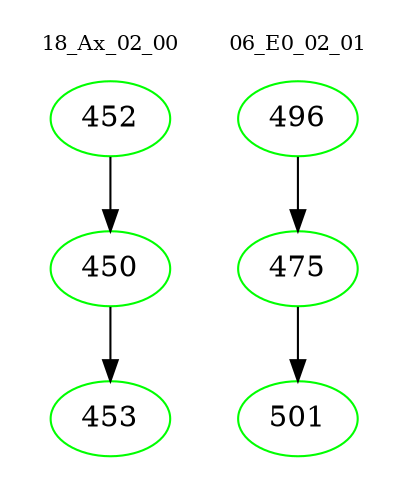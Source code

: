 digraph{
subgraph cluster_0 {
color = white
label = "18_Ax_02_00";
fontsize=10;
T0_452 [label="452", color="green"]
T0_452 -> T0_450 [color="black"]
T0_450 [label="450", color="green"]
T0_450 -> T0_453 [color="black"]
T0_453 [label="453", color="green"]
}
subgraph cluster_1 {
color = white
label = "06_E0_02_01";
fontsize=10;
T1_496 [label="496", color="green"]
T1_496 -> T1_475 [color="black"]
T1_475 [label="475", color="green"]
T1_475 -> T1_501 [color="black"]
T1_501 [label="501", color="green"]
}
}
